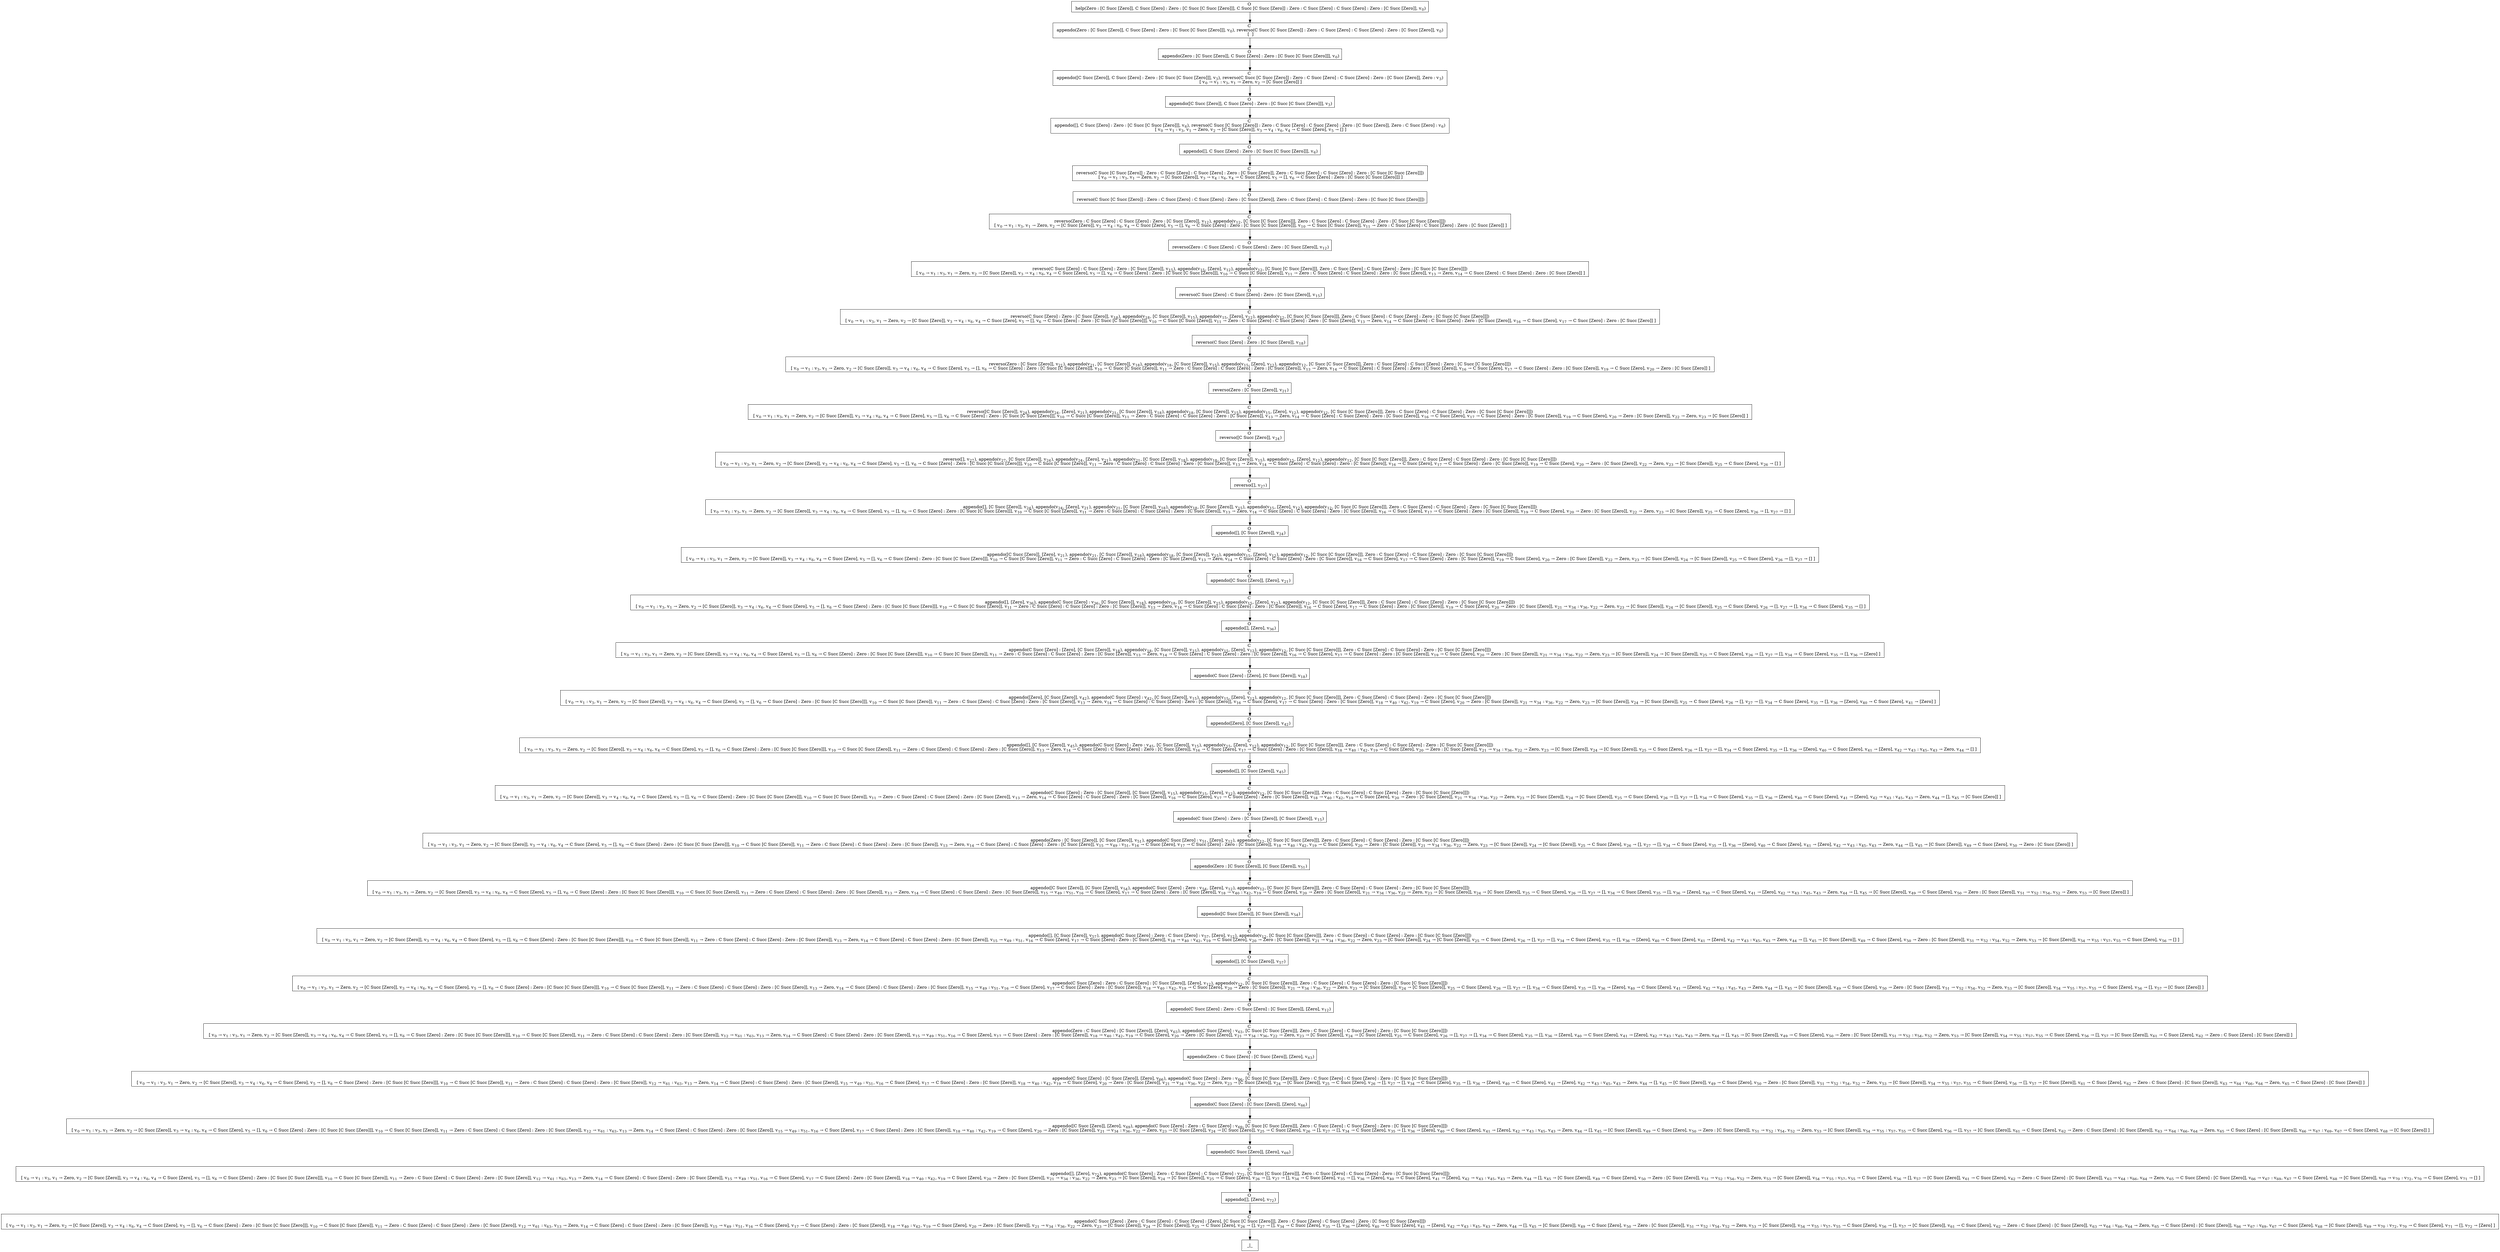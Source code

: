digraph {
    graph [rankdir=TB
          ,bgcolor=transparent];
    node [shape=box
         ,fillcolor=white
         ,style=filled];
    0 [label=<O <BR/> help(Zero : [C Succ [Zero]], C Succ [Zero] : Zero : [C Succ [C Succ [Zero]]], C Succ [C Succ [Zero]] : Zero : C Succ [Zero] : C Succ [Zero] : Zero : [C Succ [Zero]], v<SUB>0</SUB>)>];
    1 [label=<C <BR/> appendo(Zero : [C Succ [Zero]], C Succ [Zero] : Zero : [C Succ [C Succ [Zero]]], v<SUB>0</SUB>), reverso(C Succ [C Succ [Zero]] : Zero : C Succ [Zero] : C Succ [Zero] : Zero : [C Succ [Zero]], v<SUB>0</SUB>) <BR/>  [  ] >];
    2 [label=<O <BR/> appendo(Zero : [C Succ [Zero]], C Succ [Zero] : Zero : [C Succ [C Succ [Zero]]], v<SUB>0</SUB>)>];
    3 [label=<C <BR/> appendo([C Succ [Zero]], C Succ [Zero] : Zero : [C Succ [C Succ [Zero]]], v<SUB>3</SUB>), reverso(C Succ [C Succ [Zero]] : Zero : C Succ [Zero] : C Succ [Zero] : Zero : [C Succ [Zero]], Zero : v<SUB>3</SUB>) <BR/>  [ v<SUB>0</SUB> &rarr; v<SUB>1</SUB> : v<SUB>3</SUB>, v<SUB>1</SUB> &rarr; Zero, v<SUB>2</SUB> &rarr; [C Succ [Zero]] ] >];
    4 [label=<O <BR/> appendo([C Succ [Zero]], C Succ [Zero] : Zero : [C Succ [C Succ [Zero]]], v<SUB>3</SUB>)>];
    5 [label=<C <BR/> appendo([], C Succ [Zero] : Zero : [C Succ [C Succ [Zero]]], v<SUB>6</SUB>), reverso(C Succ [C Succ [Zero]] : Zero : C Succ [Zero] : C Succ [Zero] : Zero : [C Succ [Zero]], Zero : C Succ [Zero] : v<SUB>6</SUB>) <BR/>  [ v<SUB>0</SUB> &rarr; v<SUB>1</SUB> : v<SUB>3</SUB>, v<SUB>1</SUB> &rarr; Zero, v<SUB>2</SUB> &rarr; [C Succ [Zero]], v<SUB>3</SUB> &rarr; v<SUB>4</SUB> : v<SUB>6</SUB>, v<SUB>4</SUB> &rarr; C Succ [Zero], v<SUB>5</SUB> &rarr; [] ] >];
    6 [label=<O <BR/> appendo([], C Succ [Zero] : Zero : [C Succ [C Succ [Zero]]], v<SUB>6</SUB>)>];
    7 [label=<C <BR/> reverso(C Succ [C Succ [Zero]] : Zero : C Succ [Zero] : C Succ [Zero] : Zero : [C Succ [Zero]], Zero : C Succ [Zero] : C Succ [Zero] : Zero : [C Succ [C Succ [Zero]]]) <BR/>  [ v<SUB>0</SUB> &rarr; v<SUB>1</SUB> : v<SUB>3</SUB>, v<SUB>1</SUB> &rarr; Zero, v<SUB>2</SUB> &rarr; [C Succ [Zero]], v<SUB>3</SUB> &rarr; v<SUB>4</SUB> : v<SUB>6</SUB>, v<SUB>4</SUB> &rarr; C Succ [Zero], v<SUB>5</SUB> &rarr; [], v<SUB>6</SUB> &rarr; C Succ [Zero] : Zero : [C Succ [C Succ [Zero]]] ] >];
    8 [label=<O <BR/> reverso(C Succ [C Succ [Zero]] : Zero : C Succ [Zero] : C Succ [Zero] : Zero : [C Succ [Zero]], Zero : C Succ [Zero] : C Succ [Zero] : Zero : [C Succ [C Succ [Zero]]])>];
    9 [label=<C <BR/> reverso(Zero : C Succ [Zero] : C Succ [Zero] : Zero : [C Succ [Zero]], v<SUB>12</SUB>), appendo(v<SUB>12</SUB>, [C Succ [C Succ [Zero]]], Zero : C Succ [Zero] : C Succ [Zero] : Zero : [C Succ [C Succ [Zero]]]) <BR/>  [ v<SUB>0</SUB> &rarr; v<SUB>1</SUB> : v<SUB>3</SUB>, v<SUB>1</SUB> &rarr; Zero, v<SUB>2</SUB> &rarr; [C Succ [Zero]], v<SUB>3</SUB> &rarr; v<SUB>4</SUB> : v<SUB>6</SUB>, v<SUB>4</SUB> &rarr; C Succ [Zero], v<SUB>5</SUB> &rarr; [], v<SUB>6</SUB> &rarr; C Succ [Zero] : Zero : [C Succ [C Succ [Zero]]], v<SUB>10</SUB> &rarr; C Succ [C Succ [Zero]], v<SUB>11</SUB> &rarr; Zero : C Succ [Zero] : C Succ [Zero] : Zero : [C Succ [Zero]] ] >];
    10 [label=<O <BR/> reverso(Zero : C Succ [Zero] : C Succ [Zero] : Zero : [C Succ [Zero]], v<SUB>12</SUB>)>];
    11 [label=<C <BR/> reverso(C Succ [Zero] : C Succ [Zero] : Zero : [C Succ [Zero]], v<SUB>15</SUB>), appendo(v<SUB>15</SUB>, [Zero], v<SUB>12</SUB>), appendo(v<SUB>12</SUB>, [C Succ [C Succ [Zero]]], Zero : C Succ [Zero] : C Succ [Zero] : Zero : [C Succ [C Succ [Zero]]]) <BR/>  [ v<SUB>0</SUB> &rarr; v<SUB>1</SUB> : v<SUB>3</SUB>, v<SUB>1</SUB> &rarr; Zero, v<SUB>2</SUB> &rarr; [C Succ [Zero]], v<SUB>3</SUB> &rarr; v<SUB>4</SUB> : v<SUB>6</SUB>, v<SUB>4</SUB> &rarr; C Succ [Zero], v<SUB>5</SUB> &rarr; [], v<SUB>6</SUB> &rarr; C Succ [Zero] : Zero : [C Succ [C Succ [Zero]]], v<SUB>10</SUB> &rarr; C Succ [C Succ [Zero]], v<SUB>11</SUB> &rarr; Zero : C Succ [Zero] : C Succ [Zero] : Zero : [C Succ [Zero]], v<SUB>13</SUB> &rarr; Zero, v<SUB>14</SUB> &rarr; C Succ [Zero] : C Succ [Zero] : Zero : [C Succ [Zero]] ] >];
    12 [label=<O <BR/> reverso(C Succ [Zero] : C Succ [Zero] : Zero : [C Succ [Zero]], v<SUB>15</SUB>)>];
    13 [label=<C <BR/> reverso(C Succ [Zero] : Zero : [C Succ [Zero]], v<SUB>18</SUB>), appendo(v<SUB>18</SUB>, [C Succ [Zero]], v<SUB>15</SUB>), appendo(v<SUB>15</SUB>, [Zero], v<SUB>12</SUB>), appendo(v<SUB>12</SUB>, [C Succ [C Succ [Zero]]], Zero : C Succ [Zero] : C Succ [Zero] : Zero : [C Succ [C Succ [Zero]]]) <BR/>  [ v<SUB>0</SUB> &rarr; v<SUB>1</SUB> : v<SUB>3</SUB>, v<SUB>1</SUB> &rarr; Zero, v<SUB>2</SUB> &rarr; [C Succ [Zero]], v<SUB>3</SUB> &rarr; v<SUB>4</SUB> : v<SUB>6</SUB>, v<SUB>4</SUB> &rarr; C Succ [Zero], v<SUB>5</SUB> &rarr; [], v<SUB>6</SUB> &rarr; C Succ [Zero] : Zero : [C Succ [C Succ [Zero]]], v<SUB>10</SUB> &rarr; C Succ [C Succ [Zero]], v<SUB>11</SUB> &rarr; Zero : C Succ [Zero] : C Succ [Zero] : Zero : [C Succ [Zero]], v<SUB>13</SUB> &rarr; Zero, v<SUB>14</SUB> &rarr; C Succ [Zero] : C Succ [Zero] : Zero : [C Succ [Zero]], v<SUB>16</SUB> &rarr; C Succ [Zero], v<SUB>17</SUB> &rarr; C Succ [Zero] : Zero : [C Succ [Zero]] ] >];
    14 [label=<O <BR/> reverso(C Succ [Zero] : Zero : [C Succ [Zero]], v<SUB>18</SUB>)>];
    15 [label=<C <BR/> reverso(Zero : [C Succ [Zero]], v<SUB>21</SUB>), appendo(v<SUB>21</SUB>, [C Succ [Zero]], v<SUB>18</SUB>), appendo(v<SUB>18</SUB>, [C Succ [Zero]], v<SUB>15</SUB>), appendo(v<SUB>15</SUB>, [Zero], v<SUB>12</SUB>), appendo(v<SUB>12</SUB>, [C Succ [C Succ [Zero]]], Zero : C Succ [Zero] : C Succ [Zero] : Zero : [C Succ [C Succ [Zero]]]) <BR/>  [ v<SUB>0</SUB> &rarr; v<SUB>1</SUB> : v<SUB>3</SUB>, v<SUB>1</SUB> &rarr; Zero, v<SUB>2</SUB> &rarr; [C Succ [Zero]], v<SUB>3</SUB> &rarr; v<SUB>4</SUB> : v<SUB>6</SUB>, v<SUB>4</SUB> &rarr; C Succ [Zero], v<SUB>5</SUB> &rarr; [], v<SUB>6</SUB> &rarr; C Succ [Zero] : Zero : [C Succ [C Succ [Zero]]], v<SUB>10</SUB> &rarr; C Succ [C Succ [Zero]], v<SUB>11</SUB> &rarr; Zero : C Succ [Zero] : C Succ [Zero] : Zero : [C Succ [Zero]], v<SUB>13</SUB> &rarr; Zero, v<SUB>14</SUB> &rarr; C Succ [Zero] : C Succ [Zero] : Zero : [C Succ [Zero]], v<SUB>16</SUB> &rarr; C Succ [Zero], v<SUB>17</SUB> &rarr; C Succ [Zero] : Zero : [C Succ [Zero]], v<SUB>19</SUB> &rarr; C Succ [Zero], v<SUB>20</SUB> &rarr; Zero : [C Succ [Zero]] ] >];
    16 [label=<O <BR/> reverso(Zero : [C Succ [Zero]], v<SUB>21</SUB>)>];
    17 [label=<C <BR/> reverso([C Succ [Zero]], v<SUB>24</SUB>), appendo(v<SUB>24</SUB>, [Zero], v<SUB>21</SUB>), appendo(v<SUB>21</SUB>, [C Succ [Zero]], v<SUB>18</SUB>), appendo(v<SUB>18</SUB>, [C Succ [Zero]], v<SUB>15</SUB>), appendo(v<SUB>15</SUB>, [Zero], v<SUB>12</SUB>), appendo(v<SUB>12</SUB>, [C Succ [C Succ [Zero]]], Zero : C Succ [Zero] : C Succ [Zero] : Zero : [C Succ [C Succ [Zero]]]) <BR/>  [ v<SUB>0</SUB> &rarr; v<SUB>1</SUB> : v<SUB>3</SUB>, v<SUB>1</SUB> &rarr; Zero, v<SUB>2</SUB> &rarr; [C Succ [Zero]], v<SUB>3</SUB> &rarr; v<SUB>4</SUB> : v<SUB>6</SUB>, v<SUB>4</SUB> &rarr; C Succ [Zero], v<SUB>5</SUB> &rarr; [], v<SUB>6</SUB> &rarr; C Succ [Zero] : Zero : [C Succ [C Succ [Zero]]], v<SUB>10</SUB> &rarr; C Succ [C Succ [Zero]], v<SUB>11</SUB> &rarr; Zero : C Succ [Zero] : C Succ [Zero] : Zero : [C Succ [Zero]], v<SUB>13</SUB> &rarr; Zero, v<SUB>14</SUB> &rarr; C Succ [Zero] : C Succ [Zero] : Zero : [C Succ [Zero]], v<SUB>16</SUB> &rarr; C Succ [Zero], v<SUB>17</SUB> &rarr; C Succ [Zero] : Zero : [C Succ [Zero]], v<SUB>19</SUB> &rarr; C Succ [Zero], v<SUB>20</SUB> &rarr; Zero : [C Succ [Zero]], v<SUB>22</SUB> &rarr; Zero, v<SUB>23</SUB> &rarr; [C Succ [Zero]] ] >];
    18 [label=<O <BR/> reverso([C Succ [Zero]], v<SUB>24</SUB>)>];
    19 [label=<C <BR/> reverso([], v<SUB>27</SUB>), appendo(v<SUB>27</SUB>, [C Succ [Zero]], v<SUB>24</SUB>), appendo(v<SUB>24</SUB>, [Zero], v<SUB>21</SUB>), appendo(v<SUB>21</SUB>, [C Succ [Zero]], v<SUB>18</SUB>), appendo(v<SUB>18</SUB>, [C Succ [Zero]], v<SUB>15</SUB>), appendo(v<SUB>15</SUB>, [Zero], v<SUB>12</SUB>), appendo(v<SUB>12</SUB>, [C Succ [C Succ [Zero]]], Zero : C Succ [Zero] : C Succ [Zero] : Zero : [C Succ [C Succ [Zero]]]) <BR/>  [ v<SUB>0</SUB> &rarr; v<SUB>1</SUB> : v<SUB>3</SUB>, v<SUB>1</SUB> &rarr; Zero, v<SUB>2</SUB> &rarr; [C Succ [Zero]], v<SUB>3</SUB> &rarr; v<SUB>4</SUB> : v<SUB>6</SUB>, v<SUB>4</SUB> &rarr; C Succ [Zero], v<SUB>5</SUB> &rarr; [], v<SUB>6</SUB> &rarr; C Succ [Zero] : Zero : [C Succ [C Succ [Zero]]], v<SUB>10</SUB> &rarr; C Succ [C Succ [Zero]], v<SUB>11</SUB> &rarr; Zero : C Succ [Zero] : C Succ [Zero] : Zero : [C Succ [Zero]], v<SUB>13</SUB> &rarr; Zero, v<SUB>14</SUB> &rarr; C Succ [Zero] : C Succ [Zero] : Zero : [C Succ [Zero]], v<SUB>16</SUB> &rarr; C Succ [Zero], v<SUB>17</SUB> &rarr; C Succ [Zero] : Zero : [C Succ [Zero]], v<SUB>19</SUB> &rarr; C Succ [Zero], v<SUB>20</SUB> &rarr; Zero : [C Succ [Zero]], v<SUB>22</SUB> &rarr; Zero, v<SUB>23</SUB> &rarr; [C Succ [Zero]], v<SUB>25</SUB> &rarr; C Succ [Zero], v<SUB>26</SUB> &rarr; [] ] >];
    20 [label=<O <BR/> reverso([], v<SUB>27</SUB>)>];
    21 [label=<C <BR/> appendo([], [C Succ [Zero]], v<SUB>24</SUB>), appendo(v<SUB>24</SUB>, [Zero], v<SUB>21</SUB>), appendo(v<SUB>21</SUB>, [C Succ [Zero]], v<SUB>18</SUB>), appendo(v<SUB>18</SUB>, [C Succ [Zero]], v<SUB>15</SUB>), appendo(v<SUB>15</SUB>, [Zero], v<SUB>12</SUB>), appendo(v<SUB>12</SUB>, [C Succ [C Succ [Zero]]], Zero : C Succ [Zero] : C Succ [Zero] : Zero : [C Succ [C Succ [Zero]]]) <BR/>  [ v<SUB>0</SUB> &rarr; v<SUB>1</SUB> : v<SUB>3</SUB>, v<SUB>1</SUB> &rarr; Zero, v<SUB>2</SUB> &rarr; [C Succ [Zero]], v<SUB>3</SUB> &rarr; v<SUB>4</SUB> : v<SUB>6</SUB>, v<SUB>4</SUB> &rarr; C Succ [Zero], v<SUB>5</SUB> &rarr; [], v<SUB>6</SUB> &rarr; C Succ [Zero] : Zero : [C Succ [C Succ [Zero]]], v<SUB>10</SUB> &rarr; C Succ [C Succ [Zero]], v<SUB>11</SUB> &rarr; Zero : C Succ [Zero] : C Succ [Zero] : Zero : [C Succ [Zero]], v<SUB>13</SUB> &rarr; Zero, v<SUB>14</SUB> &rarr; C Succ [Zero] : C Succ [Zero] : Zero : [C Succ [Zero]], v<SUB>16</SUB> &rarr; C Succ [Zero], v<SUB>17</SUB> &rarr; C Succ [Zero] : Zero : [C Succ [Zero]], v<SUB>19</SUB> &rarr; C Succ [Zero], v<SUB>20</SUB> &rarr; Zero : [C Succ [Zero]], v<SUB>22</SUB> &rarr; Zero, v<SUB>23</SUB> &rarr; [C Succ [Zero]], v<SUB>25</SUB> &rarr; C Succ [Zero], v<SUB>26</SUB> &rarr; [], v<SUB>27</SUB> &rarr; [] ] >];
    22 [label=<O <BR/> appendo([], [C Succ [Zero]], v<SUB>24</SUB>)>];
    23 [label=<C <BR/> appendo([C Succ [Zero]], [Zero], v<SUB>21</SUB>), appendo(v<SUB>21</SUB>, [C Succ [Zero]], v<SUB>18</SUB>), appendo(v<SUB>18</SUB>, [C Succ [Zero]], v<SUB>15</SUB>), appendo(v<SUB>15</SUB>, [Zero], v<SUB>12</SUB>), appendo(v<SUB>12</SUB>, [C Succ [C Succ [Zero]]], Zero : C Succ [Zero] : C Succ [Zero] : Zero : [C Succ [C Succ [Zero]]]) <BR/>  [ v<SUB>0</SUB> &rarr; v<SUB>1</SUB> : v<SUB>3</SUB>, v<SUB>1</SUB> &rarr; Zero, v<SUB>2</SUB> &rarr; [C Succ [Zero]], v<SUB>3</SUB> &rarr; v<SUB>4</SUB> : v<SUB>6</SUB>, v<SUB>4</SUB> &rarr; C Succ [Zero], v<SUB>5</SUB> &rarr; [], v<SUB>6</SUB> &rarr; C Succ [Zero] : Zero : [C Succ [C Succ [Zero]]], v<SUB>10</SUB> &rarr; C Succ [C Succ [Zero]], v<SUB>11</SUB> &rarr; Zero : C Succ [Zero] : C Succ [Zero] : Zero : [C Succ [Zero]], v<SUB>13</SUB> &rarr; Zero, v<SUB>14</SUB> &rarr; C Succ [Zero] : C Succ [Zero] : Zero : [C Succ [Zero]], v<SUB>16</SUB> &rarr; C Succ [Zero], v<SUB>17</SUB> &rarr; C Succ [Zero] : Zero : [C Succ [Zero]], v<SUB>19</SUB> &rarr; C Succ [Zero], v<SUB>20</SUB> &rarr; Zero : [C Succ [Zero]], v<SUB>22</SUB> &rarr; Zero, v<SUB>23</SUB> &rarr; [C Succ [Zero]], v<SUB>24</SUB> &rarr; [C Succ [Zero]], v<SUB>25</SUB> &rarr; C Succ [Zero], v<SUB>26</SUB> &rarr; [], v<SUB>27</SUB> &rarr; [] ] >];
    24 [label=<O <BR/> appendo([C Succ [Zero]], [Zero], v<SUB>21</SUB>)>];
    25 [label=<C <BR/> appendo([], [Zero], v<SUB>36</SUB>), appendo(C Succ [Zero] : v<SUB>36</SUB>, [C Succ [Zero]], v<SUB>18</SUB>), appendo(v<SUB>18</SUB>, [C Succ [Zero]], v<SUB>15</SUB>), appendo(v<SUB>15</SUB>, [Zero], v<SUB>12</SUB>), appendo(v<SUB>12</SUB>, [C Succ [C Succ [Zero]]], Zero : C Succ [Zero] : C Succ [Zero] : Zero : [C Succ [C Succ [Zero]]]) <BR/>  [ v<SUB>0</SUB> &rarr; v<SUB>1</SUB> : v<SUB>3</SUB>, v<SUB>1</SUB> &rarr; Zero, v<SUB>2</SUB> &rarr; [C Succ [Zero]], v<SUB>3</SUB> &rarr; v<SUB>4</SUB> : v<SUB>6</SUB>, v<SUB>4</SUB> &rarr; C Succ [Zero], v<SUB>5</SUB> &rarr; [], v<SUB>6</SUB> &rarr; C Succ [Zero] : Zero : [C Succ [C Succ [Zero]]], v<SUB>10</SUB> &rarr; C Succ [C Succ [Zero]], v<SUB>11</SUB> &rarr; Zero : C Succ [Zero] : C Succ [Zero] : Zero : [C Succ [Zero]], v<SUB>13</SUB> &rarr; Zero, v<SUB>14</SUB> &rarr; C Succ [Zero] : C Succ [Zero] : Zero : [C Succ [Zero]], v<SUB>16</SUB> &rarr; C Succ [Zero], v<SUB>17</SUB> &rarr; C Succ [Zero] : Zero : [C Succ [Zero]], v<SUB>19</SUB> &rarr; C Succ [Zero], v<SUB>20</SUB> &rarr; Zero : [C Succ [Zero]], v<SUB>21</SUB> &rarr; v<SUB>34</SUB> : v<SUB>36</SUB>, v<SUB>22</SUB> &rarr; Zero, v<SUB>23</SUB> &rarr; [C Succ [Zero]], v<SUB>24</SUB> &rarr; [C Succ [Zero]], v<SUB>25</SUB> &rarr; C Succ [Zero], v<SUB>26</SUB> &rarr; [], v<SUB>27</SUB> &rarr; [], v<SUB>34</SUB> &rarr; C Succ [Zero], v<SUB>35</SUB> &rarr; [] ] >];
    26 [label=<O <BR/> appendo([], [Zero], v<SUB>36</SUB>)>];
    27 [label=<C <BR/> appendo(C Succ [Zero] : [Zero], [C Succ [Zero]], v<SUB>18</SUB>), appendo(v<SUB>18</SUB>, [C Succ [Zero]], v<SUB>15</SUB>), appendo(v<SUB>15</SUB>, [Zero], v<SUB>12</SUB>), appendo(v<SUB>12</SUB>, [C Succ [C Succ [Zero]]], Zero : C Succ [Zero] : C Succ [Zero] : Zero : [C Succ [C Succ [Zero]]]) <BR/>  [ v<SUB>0</SUB> &rarr; v<SUB>1</SUB> : v<SUB>3</SUB>, v<SUB>1</SUB> &rarr; Zero, v<SUB>2</SUB> &rarr; [C Succ [Zero]], v<SUB>3</SUB> &rarr; v<SUB>4</SUB> : v<SUB>6</SUB>, v<SUB>4</SUB> &rarr; C Succ [Zero], v<SUB>5</SUB> &rarr; [], v<SUB>6</SUB> &rarr; C Succ [Zero] : Zero : [C Succ [C Succ [Zero]]], v<SUB>10</SUB> &rarr; C Succ [C Succ [Zero]], v<SUB>11</SUB> &rarr; Zero : C Succ [Zero] : C Succ [Zero] : Zero : [C Succ [Zero]], v<SUB>13</SUB> &rarr; Zero, v<SUB>14</SUB> &rarr; C Succ [Zero] : C Succ [Zero] : Zero : [C Succ [Zero]], v<SUB>16</SUB> &rarr; C Succ [Zero], v<SUB>17</SUB> &rarr; C Succ [Zero] : Zero : [C Succ [Zero]], v<SUB>19</SUB> &rarr; C Succ [Zero], v<SUB>20</SUB> &rarr; Zero : [C Succ [Zero]], v<SUB>21</SUB> &rarr; v<SUB>34</SUB> : v<SUB>36</SUB>, v<SUB>22</SUB> &rarr; Zero, v<SUB>23</SUB> &rarr; [C Succ [Zero]], v<SUB>24</SUB> &rarr; [C Succ [Zero]], v<SUB>25</SUB> &rarr; C Succ [Zero], v<SUB>26</SUB> &rarr; [], v<SUB>27</SUB> &rarr; [], v<SUB>34</SUB> &rarr; C Succ [Zero], v<SUB>35</SUB> &rarr; [], v<SUB>36</SUB> &rarr; [Zero] ] >];
    28 [label=<O <BR/> appendo(C Succ [Zero] : [Zero], [C Succ [Zero]], v<SUB>18</SUB>)>];
    29 [label=<C <BR/> appendo([Zero], [C Succ [Zero]], v<SUB>42</SUB>), appendo(C Succ [Zero] : v<SUB>42</SUB>, [C Succ [Zero]], v<SUB>15</SUB>), appendo(v<SUB>15</SUB>, [Zero], v<SUB>12</SUB>), appendo(v<SUB>12</SUB>, [C Succ [C Succ [Zero]]], Zero : C Succ [Zero] : C Succ [Zero] : Zero : [C Succ [C Succ [Zero]]]) <BR/>  [ v<SUB>0</SUB> &rarr; v<SUB>1</SUB> : v<SUB>3</SUB>, v<SUB>1</SUB> &rarr; Zero, v<SUB>2</SUB> &rarr; [C Succ [Zero]], v<SUB>3</SUB> &rarr; v<SUB>4</SUB> : v<SUB>6</SUB>, v<SUB>4</SUB> &rarr; C Succ [Zero], v<SUB>5</SUB> &rarr; [], v<SUB>6</SUB> &rarr; C Succ [Zero] : Zero : [C Succ [C Succ [Zero]]], v<SUB>10</SUB> &rarr; C Succ [C Succ [Zero]], v<SUB>11</SUB> &rarr; Zero : C Succ [Zero] : C Succ [Zero] : Zero : [C Succ [Zero]], v<SUB>13</SUB> &rarr; Zero, v<SUB>14</SUB> &rarr; C Succ [Zero] : C Succ [Zero] : Zero : [C Succ [Zero]], v<SUB>16</SUB> &rarr; C Succ [Zero], v<SUB>17</SUB> &rarr; C Succ [Zero] : Zero : [C Succ [Zero]], v<SUB>18</SUB> &rarr; v<SUB>40</SUB> : v<SUB>42</SUB>, v<SUB>19</SUB> &rarr; C Succ [Zero], v<SUB>20</SUB> &rarr; Zero : [C Succ [Zero]], v<SUB>21</SUB> &rarr; v<SUB>34</SUB> : v<SUB>36</SUB>, v<SUB>22</SUB> &rarr; Zero, v<SUB>23</SUB> &rarr; [C Succ [Zero]], v<SUB>24</SUB> &rarr; [C Succ [Zero]], v<SUB>25</SUB> &rarr; C Succ [Zero], v<SUB>26</SUB> &rarr; [], v<SUB>27</SUB> &rarr; [], v<SUB>34</SUB> &rarr; C Succ [Zero], v<SUB>35</SUB> &rarr; [], v<SUB>36</SUB> &rarr; [Zero], v<SUB>40</SUB> &rarr; C Succ [Zero], v<SUB>41</SUB> &rarr; [Zero] ] >];
    30 [label=<O <BR/> appendo([Zero], [C Succ [Zero]], v<SUB>42</SUB>)>];
    31 [label=<C <BR/> appendo([], [C Succ [Zero]], v<SUB>45</SUB>), appendo(C Succ [Zero] : Zero : v<SUB>45</SUB>, [C Succ [Zero]], v<SUB>15</SUB>), appendo(v<SUB>15</SUB>, [Zero], v<SUB>12</SUB>), appendo(v<SUB>12</SUB>, [C Succ [C Succ [Zero]]], Zero : C Succ [Zero] : C Succ [Zero] : Zero : [C Succ [C Succ [Zero]]]) <BR/>  [ v<SUB>0</SUB> &rarr; v<SUB>1</SUB> : v<SUB>3</SUB>, v<SUB>1</SUB> &rarr; Zero, v<SUB>2</SUB> &rarr; [C Succ [Zero]], v<SUB>3</SUB> &rarr; v<SUB>4</SUB> : v<SUB>6</SUB>, v<SUB>4</SUB> &rarr; C Succ [Zero], v<SUB>5</SUB> &rarr; [], v<SUB>6</SUB> &rarr; C Succ [Zero] : Zero : [C Succ [C Succ [Zero]]], v<SUB>10</SUB> &rarr; C Succ [C Succ [Zero]], v<SUB>11</SUB> &rarr; Zero : C Succ [Zero] : C Succ [Zero] : Zero : [C Succ [Zero]], v<SUB>13</SUB> &rarr; Zero, v<SUB>14</SUB> &rarr; C Succ [Zero] : C Succ [Zero] : Zero : [C Succ [Zero]], v<SUB>16</SUB> &rarr; C Succ [Zero], v<SUB>17</SUB> &rarr; C Succ [Zero] : Zero : [C Succ [Zero]], v<SUB>18</SUB> &rarr; v<SUB>40</SUB> : v<SUB>42</SUB>, v<SUB>19</SUB> &rarr; C Succ [Zero], v<SUB>20</SUB> &rarr; Zero : [C Succ [Zero]], v<SUB>21</SUB> &rarr; v<SUB>34</SUB> : v<SUB>36</SUB>, v<SUB>22</SUB> &rarr; Zero, v<SUB>23</SUB> &rarr; [C Succ [Zero]], v<SUB>24</SUB> &rarr; [C Succ [Zero]], v<SUB>25</SUB> &rarr; C Succ [Zero], v<SUB>26</SUB> &rarr; [], v<SUB>27</SUB> &rarr; [], v<SUB>34</SUB> &rarr; C Succ [Zero], v<SUB>35</SUB> &rarr; [], v<SUB>36</SUB> &rarr; [Zero], v<SUB>40</SUB> &rarr; C Succ [Zero], v<SUB>41</SUB> &rarr; [Zero], v<SUB>42</SUB> &rarr; v<SUB>43</SUB> : v<SUB>45</SUB>, v<SUB>43</SUB> &rarr; Zero, v<SUB>44</SUB> &rarr; [] ] >];
    32 [label=<O <BR/> appendo([], [C Succ [Zero]], v<SUB>45</SUB>)>];
    33 [label=<C <BR/> appendo(C Succ [Zero] : Zero : [C Succ [Zero]], [C Succ [Zero]], v<SUB>15</SUB>), appendo(v<SUB>15</SUB>, [Zero], v<SUB>12</SUB>), appendo(v<SUB>12</SUB>, [C Succ [C Succ [Zero]]], Zero : C Succ [Zero] : C Succ [Zero] : Zero : [C Succ [C Succ [Zero]]]) <BR/>  [ v<SUB>0</SUB> &rarr; v<SUB>1</SUB> : v<SUB>3</SUB>, v<SUB>1</SUB> &rarr; Zero, v<SUB>2</SUB> &rarr; [C Succ [Zero]], v<SUB>3</SUB> &rarr; v<SUB>4</SUB> : v<SUB>6</SUB>, v<SUB>4</SUB> &rarr; C Succ [Zero], v<SUB>5</SUB> &rarr; [], v<SUB>6</SUB> &rarr; C Succ [Zero] : Zero : [C Succ [C Succ [Zero]]], v<SUB>10</SUB> &rarr; C Succ [C Succ [Zero]], v<SUB>11</SUB> &rarr; Zero : C Succ [Zero] : C Succ [Zero] : Zero : [C Succ [Zero]], v<SUB>13</SUB> &rarr; Zero, v<SUB>14</SUB> &rarr; C Succ [Zero] : C Succ [Zero] : Zero : [C Succ [Zero]], v<SUB>16</SUB> &rarr; C Succ [Zero], v<SUB>17</SUB> &rarr; C Succ [Zero] : Zero : [C Succ [Zero]], v<SUB>18</SUB> &rarr; v<SUB>40</SUB> : v<SUB>42</SUB>, v<SUB>19</SUB> &rarr; C Succ [Zero], v<SUB>20</SUB> &rarr; Zero : [C Succ [Zero]], v<SUB>21</SUB> &rarr; v<SUB>34</SUB> : v<SUB>36</SUB>, v<SUB>22</SUB> &rarr; Zero, v<SUB>23</SUB> &rarr; [C Succ [Zero]], v<SUB>24</SUB> &rarr; [C Succ [Zero]], v<SUB>25</SUB> &rarr; C Succ [Zero], v<SUB>26</SUB> &rarr; [], v<SUB>27</SUB> &rarr; [], v<SUB>34</SUB> &rarr; C Succ [Zero], v<SUB>35</SUB> &rarr; [], v<SUB>36</SUB> &rarr; [Zero], v<SUB>40</SUB> &rarr; C Succ [Zero], v<SUB>41</SUB> &rarr; [Zero], v<SUB>42</SUB> &rarr; v<SUB>43</SUB> : v<SUB>45</SUB>, v<SUB>43</SUB> &rarr; Zero, v<SUB>44</SUB> &rarr; [], v<SUB>45</SUB> &rarr; [C Succ [Zero]] ] >];
    34 [label=<O <BR/> appendo(C Succ [Zero] : Zero : [C Succ [Zero]], [C Succ [Zero]], v<SUB>15</SUB>)>];
    35 [label=<C <BR/> appendo(Zero : [C Succ [Zero]], [C Succ [Zero]], v<SUB>51</SUB>), appendo(C Succ [Zero] : v<SUB>51</SUB>, [Zero], v<SUB>12</SUB>), appendo(v<SUB>12</SUB>, [C Succ [C Succ [Zero]]], Zero : C Succ [Zero] : C Succ [Zero] : Zero : [C Succ [C Succ [Zero]]]) <BR/>  [ v<SUB>0</SUB> &rarr; v<SUB>1</SUB> : v<SUB>3</SUB>, v<SUB>1</SUB> &rarr; Zero, v<SUB>2</SUB> &rarr; [C Succ [Zero]], v<SUB>3</SUB> &rarr; v<SUB>4</SUB> : v<SUB>6</SUB>, v<SUB>4</SUB> &rarr; C Succ [Zero], v<SUB>5</SUB> &rarr; [], v<SUB>6</SUB> &rarr; C Succ [Zero] : Zero : [C Succ [C Succ [Zero]]], v<SUB>10</SUB> &rarr; C Succ [C Succ [Zero]], v<SUB>11</SUB> &rarr; Zero : C Succ [Zero] : C Succ [Zero] : Zero : [C Succ [Zero]], v<SUB>13</SUB> &rarr; Zero, v<SUB>14</SUB> &rarr; C Succ [Zero] : C Succ [Zero] : Zero : [C Succ [Zero]], v<SUB>15</SUB> &rarr; v<SUB>49</SUB> : v<SUB>51</SUB>, v<SUB>16</SUB> &rarr; C Succ [Zero], v<SUB>17</SUB> &rarr; C Succ [Zero] : Zero : [C Succ [Zero]], v<SUB>18</SUB> &rarr; v<SUB>40</SUB> : v<SUB>42</SUB>, v<SUB>19</SUB> &rarr; C Succ [Zero], v<SUB>20</SUB> &rarr; Zero : [C Succ [Zero]], v<SUB>21</SUB> &rarr; v<SUB>34</SUB> : v<SUB>36</SUB>, v<SUB>22</SUB> &rarr; Zero, v<SUB>23</SUB> &rarr; [C Succ [Zero]], v<SUB>24</SUB> &rarr; [C Succ [Zero]], v<SUB>25</SUB> &rarr; C Succ [Zero], v<SUB>26</SUB> &rarr; [], v<SUB>27</SUB> &rarr; [], v<SUB>34</SUB> &rarr; C Succ [Zero], v<SUB>35</SUB> &rarr; [], v<SUB>36</SUB> &rarr; [Zero], v<SUB>40</SUB> &rarr; C Succ [Zero], v<SUB>41</SUB> &rarr; [Zero], v<SUB>42</SUB> &rarr; v<SUB>43</SUB> : v<SUB>45</SUB>, v<SUB>43</SUB> &rarr; Zero, v<SUB>44</SUB> &rarr; [], v<SUB>45</SUB> &rarr; [C Succ [Zero]], v<SUB>49</SUB> &rarr; C Succ [Zero], v<SUB>50</SUB> &rarr; Zero : [C Succ [Zero]] ] >];
    36 [label=<O <BR/> appendo(Zero : [C Succ [Zero]], [C Succ [Zero]], v<SUB>51</SUB>)>];
    37 [label=<C <BR/> appendo([C Succ [Zero]], [C Succ [Zero]], v<SUB>54</SUB>), appendo(C Succ [Zero] : Zero : v<SUB>54</SUB>, [Zero], v<SUB>12</SUB>), appendo(v<SUB>12</SUB>, [C Succ [C Succ [Zero]]], Zero : C Succ [Zero] : C Succ [Zero] : Zero : [C Succ [C Succ [Zero]]]) <BR/>  [ v<SUB>0</SUB> &rarr; v<SUB>1</SUB> : v<SUB>3</SUB>, v<SUB>1</SUB> &rarr; Zero, v<SUB>2</SUB> &rarr; [C Succ [Zero]], v<SUB>3</SUB> &rarr; v<SUB>4</SUB> : v<SUB>6</SUB>, v<SUB>4</SUB> &rarr; C Succ [Zero], v<SUB>5</SUB> &rarr; [], v<SUB>6</SUB> &rarr; C Succ [Zero] : Zero : [C Succ [C Succ [Zero]]], v<SUB>10</SUB> &rarr; C Succ [C Succ [Zero]], v<SUB>11</SUB> &rarr; Zero : C Succ [Zero] : C Succ [Zero] : Zero : [C Succ [Zero]], v<SUB>13</SUB> &rarr; Zero, v<SUB>14</SUB> &rarr; C Succ [Zero] : C Succ [Zero] : Zero : [C Succ [Zero]], v<SUB>15</SUB> &rarr; v<SUB>49</SUB> : v<SUB>51</SUB>, v<SUB>16</SUB> &rarr; C Succ [Zero], v<SUB>17</SUB> &rarr; C Succ [Zero] : Zero : [C Succ [Zero]], v<SUB>18</SUB> &rarr; v<SUB>40</SUB> : v<SUB>42</SUB>, v<SUB>19</SUB> &rarr; C Succ [Zero], v<SUB>20</SUB> &rarr; Zero : [C Succ [Zero]], v<SUB>21</SUB> &rarr; v<SUB>34</SUB> : v<SUB>36</SUB>, v<SUB>22</SUB> &rarr; Zero, v<SUB>23</SUB> &rarr; [C Succ [Zero]], v<SUB>24</SUB> &rarr; [C Succ [Zero]], v<SUB>25</SUB> &rarr; C Succ [Zero], v<SUB>26</SUB> &rarr; [], v<SUB>27</SUB> &rarr; [], v<SUB>34</SUB> &rarr; C Succ [Zero], v<SUB>35</SUB> &rarr; [], v<SUB>36</SUB> &rarr; [Zero], v<SUB>40</SUB> &rarr; C Succ [Zero], v<SUB>41</SUB> &rarr; [Zero], v<SUB>42</SUB> &rarr; v<SUB>43</SUB> : v<SUB>45</SUB>, v<SUB>43</SUB> &rarr; Zero, v<SUB>44</SUB> &rarr; [], v<SUB>45</SUB> &rarr; [C Succ [Zero]], v<SUB>49</SUB> &rarr; C Succ [Zero], v<SUB>50</SUB> &rarr; Zero : [C Succ [Zero]], v<SUB>51</SUB> &rarr; v<SUB>52</SUB> : v<SUB>54</SUB>, v<SUB>52</SUB> &rarr; Zero, v<SUB>53</SUB> &rarr; [C Succ [Zero]] ] >];
    38 [label=<O <BR/> appendo([C Succ [Zero]], [C Succ [Zero]], v<SUB>54</SUB>)>];
    39 [label=<C <BR/> appendo([], [C Succ [Zero]], v<SUB>57</SUB>), appendo(C Succ [Zero] : Zero : C Succ [Zero] : v<SUB>57</SUB>, [Zero], v<SUB>12</SUB>), appendo(v<SUB>12</SUB>, [C Succ [C Succ [Zero]]], Zero : C Succ [Zero] : C Succ [Zero] : Zero : [C Succ [C Succ [Zero]]]) <BR/>  [ v<SUB>0</SUB> &rarr; v<SUB>1</SUB> : v<SUB>3</SUB>, v<SUB>1</SUB> &rarr; Zero, v<SUB>2</SUB> &rarr; [C Succ [Zero]], v<SUB>3</SUB> &rarr; v<SUB>4</SUB> : v<SUB>6</SUB>, v<SUB>4</SUB> &rarr; C Succ [Zero], v<SUB>5</SUB> &rarr; [], v<SUB>6</SUB> &rarr; C Succ [Zero] : Zero : [C Succ [C Succ [Zero]]], v<SUB>10</SUB> &rarr; C Succ [C Succ [Zero]], v<SUB>11</SUB> &rarr; Zero : C Succ [Zero] : C Succ [Zero] : Zero : [C Succ [Zero]], v<SUB>13</SUB> &rarr; Zero, v<SUB>14</SUB> &rarr; C Succ [Zero] : C Succ [Zero] : Zero : [C Succ [Zero]], v<SUB>15</SUB> &rarr; v<SUB>49</SUB> : v<SUB>51</SUB>, v<SUB>16</SUB> &rarr; C Succ [Zero], v<SUB>17</SUB> &rarr; C Succ [Zero] : Zero : [C Succ [Zero]], v<SUB>18</SUB> &rarr; v<SUB>40</SUB> : v<SUB>42</SUB>, v<SUB>19</SUB> &rarr; C Succ [Zero], v<SUB>20</SUB> &rarr; Zero : [C Succ [Zero]], v<SUB>21</SUB> &rarr; v<SUB>34</SUB> : v<SUB>36</SUB>, v<SUB>22</SUB> &rarr; Zero, v<SUB>23</SUB> &rarr; [C Succ [Zero]], v<SUB>24</SUB> &rarr; [C Succ [Zero]], v<SUB>25</SUB> &rarr; C Succ [Zero], v<SUB>26</SUB> &rarr; [], v<SUB>27</SUB> &rarr; [], v<SUB>34</SUB> &rarr; C Succ [Zero], v<SUB>35</SUB> &rarr; [], v<SUB>36</SUB> &rarr; [Zero], v<SUB>40</SUB> &rarr; C Succ [Zero], v<SUB>41</SUB> &rarr; [Zero], v<SUB>42</SUB> &rarr; v<SUB>43</SUB> : v<SUB>45</SUB>, v<SUB>43</SUB> &rarr; Zero, v<SUB>44</SUB> &rarr; [], v<SUB>45</SUB> &rarr; [C Succ [Zero]], v<SUB>49</SUB> &rarr; C Succ [Zero], v<SUB>50</SUB> &rarr; Zero : [C Succ [Zero]], v<SUB>51</SUB> &rarr; v<SUB>52</SUB> : v<SUB>54</SUB>, v<SUB>52</SUB> &rarr; Zero, v<SUB>53</SUB> &rarr; [C Succ [Zero]], v<SUB>54</SUB> &rarr; v<SUB>55</SUB> : v<SUB>57</SUB>, v<SUB>55</SUB> &rarr; C Succ [Zero], v<SUB>56</SUB> &rarr; [] ] >];
    40 [label=<O <BR/> appendo([], [C Succ [Zero]], v<SUB>57</SUB>)>];
    41 [label=<C <BR/> appendo(C Succ [Zero] : Zero : C Succ [Zero] : [C Succ [Zero]], [Zero], v<SUB>12</SUB>), appendo(v<SUB>12</SUB>, [C Succ [C Succ [Zero]]], Zero : C Succ [Zero] : C Succ [Zero] : Zero : [C Succ [C Succ [Zero]]]) <BR/>  [ v<SUB>0</SUB> &rarr; v<SUB>1</SUB> : v<SUB>3</SUB>, v<SUB>1</SUB> &rarr; Zero, v<SUB>2</SUB> &rarr; [C Succ [Zero]], v<SUB>3</SUB> &rarr; v<SUB>4</SUB> : v<SUB>6</SUB>, v<SUB>4</SUB> &rarr; C Succ [Zero], v<SUB>5</SUB> &rarr; [], v<SUB>6</SUB> &rarr; C Succ [Zero] : Zero : [C Succ [C Succ [Zero]]], v<SUB>10</SUB> &rarr; C Succ [C Succ [Zero]], v<SUB>11</SUB> &rarr; Zero : C Succ [Zero] : C Succ [Zero] : Zero : [C Succ [Zero]], v<SUB>13</SUB> &rarr; Zero, v<SUB>14</SUB> &rarr; C Succ [Zero] : C Succ [Zero] : Zero : [C Succ [Zero]], v<SUB>15</SUB> &rarr; v<SUB>49</SUB> : v<SUB>51</SUB>, v<SUB>16</SUB> &rarr; C Succ [Zero], v<SUB>17</SUB> &rarr; C Succ [Zero] : Zero : [C Succ [Zero]], v<SUB>18</SUB> &rarr; v<SUB>40</SUB> : v<SUB>42</SUB>, v<SUB>19</SUB> &rarr; C Succ [Zero], v<SUB>20</SUB> &rarr; Zero : [C Succ [Zero]], v<SUB>21</SUB> &rarr; v<SUB>34</SUB> : v<SUB>36</SUB>, v<SUB>22</SUB> &rarr; Zero, v<SUB>23</SUB> &rarr; [C Succ [Zero]], v<SUB>24</SUB> &rarr; [C Succ [Zero]], v<SUB>25</SUB> &rarr; C Succ [Zero], v<SUB>26</SUB> &rarr; [], v<SUB>27</SUB> &rarr; [], v<SUB>34</SUB> &rarr; C Succ [Zero], v<SUB>35</SUB> &rarr; [], v<SUB>36</SUB> &rarr; [Zero], v<SUB>40</SUB> &rarr; C Succ [Zero], v<SUB>41</SUB> &rarr; [Zero], v<SUB>42</SUB> &rarr; v<SUB>43</SUB> : v<SUB>45</SUB>, v<SUB>43</SUB> &rarr; Zero, v<SUB>44</SUB> &rarr; [], v<SUB>45</SUB> &rarr; [C Succ [Zero]], v<SUB>49</SUB> &rarr; C Succ [Zero], v<SUB>50</SUB> &rarr; Zero : [C Succ [Zero]], v<SUB>51</SUB> &rarr; v<SUB>52</SUB> : v<SUB>54</SUB>, v<SUB>52</SUB> &rarr; Zero, v<SUB>53</SUB> &rarr; [C Succ [Zero]], v<SUB>54</SUB> &rarr; v<SUB>55</SUB> : v<SUB>57</SUB>, v<SUB>55</SUB> &rarr; C Succ [Zero], v<SUB>56</SUB> &rarr; [], v<SUB>57</SUB> &rarr; [C Succ [Zero]] ] >];
    42 [label=<O <BR/> appendo(C Succ [Zero] : Zero : C Succ [Zero] : [C Succ [Zero]], [Zero], v<SUB>12</SUB>)>];
    43 [label=<C <BR/> appendo(Zero : C Succ [Zero] : [C Succ [Zero]], [Zero], v<SUB>63</SUB>), appendo(C Succ [Zero] : v<SUB>63</SUB>, [C Succ [C Succ [Zero]]], Zero : C Succ [Zero] : C Succ [Zero] : Zero : [C Succ [C Succ [Zero]]]) <BR/>  [ v<SUB>0</SUB> &rarr; v<SUB>1</SUB> : v<SUB>3</SUB>, v<SUB>1</SUB> &rarr; Zero, v<SUB>2</SUB> &rarr; [C Succ [Zero]], v<SUB>3</SUB> &rarr; v<SUB>4</SUB> : v<SUB>6</SUB>, v<SUB>4</SUB> &rarr; C Succ [Zero], v<SUB>5</SUB> &rarr; [], v<SUB>6</SUB> &rarr; C Succ [Zero] : Zero : [C Succ [C Succ [Zero]]], v<SUB>10</SUB> &rarr; C Succ [C Succ [Zero]], v<SUB>11</SUB> &rarr; Zero : C Succ [Zero] : C Succ [Zero] : Zero : [C Succ [Zero]], v<SUB>12</SUB> &rarr; v<SUB>61</SUB> : v<SUB>63</SUB>, v<SUB>13</SUB> &rarr; Zero, v<SUB>14</SUB> &rarr; C Succ [Zero] : C Succ [Zero] : Zero : [C Succ [Zero]], v<SUB>15</SUB> &rarr; v<SUB>49</SUB> : v<SUB>51</SUB>, v<SUB>16</SUB> &rarr; C Succ [Zero], v<SUB>17</SUB> &rarr; C Succ [Zero] : Zero : [C Succ [Zero]], v<SUB>18</SUB> &rarr; v<SUB>40</SUB> : v<SUB>42</SUB>, v<SUB>19</SUB> &rarr; C Succ [Zero], v<SUB>20</SUB> &rarr; Zero : [C Succ [Zero]], v<SUB>21</SUB> &rarr; v<SUB>34</SUB> : v<SUB>36</SUB>, v<SUB>22</SUB> &rarr; Zero, v<SUB>23</SUB> &rarr; [C Succ [Zero]], v<SUB>24</SUB> &rarr; [C Succ [Zero]], v<SUB>25</SUB> &rarr; C Succ [Zero], v<SUB>26</SUB> &rarr; [], v<SUB>27</SUB> &rarr; [], v<SUB>34</SUB> &rarr; C Succ [Zero], v<SUB>35</SUB> &rarr; [], v<SUB>36</SUB> &rarr; [Zero], v<SUB>40</SUB> &rarr; C Succ [Zero], v<SUB>41</SUB> &rarr; [Zero], v<SUB>42</SUB> &rarr; v<SUB>43</SUB> : v<SUB>45</SUB>, v<SUB>43</SUB> &rarr; Zero, v<SUB>44</SUB> &rarr; [], v<SUB>45</SUB> &rarr; [C Succ [Zero]], v<SUB>49</SUB> &rarr; C Succ [Zero], v<SUB>50</SUB> &rarr; Zero : [C Succ [Zero]], v<SUB>51</SUB> &rarr; v<SUB>52</SUB> : v<SUB>54</SUB>, v<SUB>52</SUB> &rarr; Zero, v<SUB>53</SUB> &rarr; [C Succ [Zero]], v<SUB>54</SUB> &rarr; v<SUB>55</SUB> : v<SUB>57</SUB>, v<SUB>55</SUB> &rarr; C Succ [Zero], v<SUB>56</SUB> &rarr; [], v<SUB>57</SUB> &rarr; [C Succ [Zero]], v<SUB>61</SUB> &rarr; C Succ [Zero], v<SUB>62</SUB> &rarr; Zero : C Succ [Zero] : [C Succ [Zero]] ] >];
    44 [label=<O <BR/> appendo(Zero : C Succ [Zero] : [C Succ [Zero]], [Zero], v<SUB>63</SUB>)>];
    45 [label=<C <BR/> appendo(C Succ [Zero] : [C Succ [Zero]], [Zero], v<SUB>66</SUB>), appendo(C Succ [Zero] : Zero : v<SUB>66</SUB>, [C Succ [C Succ [Zero]]], Zero : C Succ [Zero] : C Succ [Zero] : Zero : [C Succ [C Succ [Zero]]]) <BR/>  [ v<SUB>0</SUB> &rarr; v<SUB>1</SUB> : v<SUB>3</SUB>, v<SUB>1</SUB> &rarr; Zero, v<SUB>2</SUB> &rarr; [C Succ [Zero]], v<SUB>3</SUB> &rarr; v<SUB>4</SUB> : v<SUB>6</SUB>, v<SUB>4</SUB> &rarr; C Succ [Zero], v<SUB>5</SUB> &rarr; [], v<SUB>6</SUB> &rarr; C Succ [Zero] : Zero : [C Succ [C Succ [Zero]]], v<SUB>10</SUB> &rarr; C Succ [C Succ [Zero]], v<SUB>11</SUB> &rarr; Zero : C Succ [Zero] : C Succ [Zero] : Zero : [C Succ [Zero]], v<SUB>12</SUB> &rarr; v<SUB>61</SUB> : v<SUB>63</SUB>, v<SUB>13</SUB> &rarr; Zero, v<SUB>14</SUB> &rarr; C Succ [Zero] : C Succ [Zero] : Zero : [C Succ [Zero]], v<SUB>15</SUB> &rarr; v<SUB>49</SUB> : v<SUB>51</SUB>, v<SUB>16</SUB> &rarr; C Succ [Zero], v<SUB>17</SUB> &rarr; C Succ [Zero] : Zero : [C Succ [Zero]], v<SUB>18</SUB> &rarr; v<SUB>40</SUB> : v<SUB>42</SUB>, v<SUB>19</SUB> &rarr; C Succ [Zero], v<SUB>20</SUB> &rarr; Zero : [C Succ [Zero]], v<SUB>21</SUB> &rarr; v<SUB>34</SUB> : v<SUB>36</SUB>, v<SUB>22</SUB> &rarr; Zero, v<SUB>23</SUB> &rarr; [C Succ [Zero]], v<SUB>24</SUB> &rarr; [C Succ [Zero]], v<SUB>25</SUB> &rarr; C Succ [Zero], v<SUB>26</SUB> &rarr; [], v<SUB>27</SUB> &rarr; [], v<SUB>34</SUB> &rarr; C Succ [Zero], v<SUB>35</SUB> &rarr; [], v<SUB>36</SUB> &rarr; [Zero], v<SUB>40</SUB> &rarr; C Succ [Zero], v<SUB>41</SUB> &rarr; [Zero], v<SUB>42</SUB> &rarr; v<SUB>43</SUB> : v<SUB>45</SUB>, v<SUB>43</SUB> &rarr; Zero, v<SUB>44</SUB> &rarr; [], v<SUB>45</SUB> &rarr; [C Succ [Zero]], v<SUB>49</SUB> &rarr; C Succ [Zero], v<SUB>50</SUB> &rarr; Zero : [C Succ [Zero]], v<SUB>51</SUB> &rarr; v<SUB>52</SUB> : v<SUB>54</SUB>, v<SUB>52</SUB> &rarr; Zero, v<SUB>53</SUB> &rarr; [C Succ [Zero]], v<SUB>54</SUB> &rarr; v<SUB>55</SUB> : v<SUB>57</SUB>, v<SUB>55</SUB> &rarr; C Succ [Zero], v<SUB>56</SUB> &rarr; [], v<SUB>57</SUB> &rarr; [C Succ [Zero]], v<SUB>61</SUB> &rarr; C Succ [Zero], v<SUB>62</SUB> &rarr; Zero : C Succ [Zero] : [C Succ [Zero]], v<SUB>63</SUB> &rarr; v<SUB>64</SUB> : v<SUB>66</SUB>, v<SUB>64</SUB> &rarr; Zero, v<SUB>65</SUB> &rarr; C Succ [Zero] : [C Succ [Zero]] ] >];
    46 [label=<O <BR/> appendo(C Succ [Zero] : [C Succ [Zero]], [Zero], v<SUB>66</SUB>)>];
    47 [label=<C <BR/> appendo([C Succ [Zero]], [Zero], v<SUB>69</SUB>), appendo(C Succ [Zero] : Zero : C Succ [Zero] : v<SUB>69</SUB>, [C Succ [C Succ [Zero]]], Zero : C Succ [Zero] : C Succ [Zero] : Zero : [C Succ [C Succ [Zero]]]) <BR/>  [ v<SUB>0</SUB> &rarr; v<SUB>1</SUB> : v<SUB>3</SUB>, v<SUB>1</SUB> &rarr; Zero, v<SUB>2</SUB> &rarr; [C Succ [Zero]], v<SUB>3</SUB> &rarr; v<SUB>4</SUB> : v<SUB>6</SUB>, v<SUB>4</SUB> &rarr; C Succ [Zero], v<SUB>5</SUB> &rarr; [], v<SUB>6</SUB> &rarr; C Succ [Zero] : Zero : [C Succ [C Succ [Zero]]], v<SUB>10</SUB> &rarr; C Succ [C Succ [Zero]], v<SUB>11</SUB> &rarr; Zero : C Succ [Zero] : C Succ [Zero] : Zero : [C Succ [Zero]], v<SUB>12</SUB> &rarr; v<SUB>61</SUB> : v<SUB>63</SUB>, v<SUB>13</SUB> &rarr; Zero, v<SUB>14</SUB> &rarr; C Succ [Zero] : C Succ [Zero] : Zero : [C Succ [Zero]], v<SUB>15</SUB> &rarr; v<SUB>49</SUB> : v<SUB>51</SUB>, v<SUB>16</SUB> &rarr; C Succ [Zero], v<SUB>17</SUB> &rarr; C Succ [Zero] : Zero : [C Succ [Zero]], v<SUB>18</SUB> &rarr; v<SUB>40</SUB> : v<SUB>42</SUB>, v<SUB>19</SUB> &rarr; C Succ [Zero], v<SUB>20</SUB> &rarr; Zero : [C Succ [Zero]], v<SUB>21</SUB> &rarr; v<SUB>34</SUB> : v<SUB>36</SUB>, v<SUB>22</SUB> &rarr; Zero, v<SUB>23</SUB> &rarr; [C Succ [Zero]], v<SUB>24</SUB> &rarr; [C Succ [Zero]], v<SUB>25</SUB> &rarr; C Succ [Zero], v<SUB>26</SUB> &rarr; [], v<SUB>27</SUB> &rarr; [], v<SUB>34</SUB> &rarr; C Succ [Zero], v<SUB>35</SUB> &rarr; [], v<SUB>36</SUB> &rarr; [Zero], v<SUB>40</SUB> &rarr; C Succ [Zero], v<SUB>41</SUB> &rarr; [Zero], v<SUB>42</SUB> &rarr; v<SUB>43</SUB> : v<SUB>45</SUB>, v<SUB>43</SUB> &rarr; Zero, v<SUB>44</SUB> &rarr; [], v<SUB>45</SUB> &rarr; [C Succ [Zero]], v<SUB>49</SUB> &rarr; C Succ [Zero], v<SUB>50</SUB> &rarr; Zero : [C Succ [Zero]], v<SUB>51</SUB> &rarr; v<SUB>52</SUB> : v<SUB>54</SUB>, v<SUB>52</SUB> &rarr; Zero, v<SUB>53</SUB> &rarr; [C Succ [Zero]], v<SUB>54</SUB> &rarr; v<SUB>55</SUB> : v<SUB>57</SUB>, v<SUB>55</SUB> &rarr; C Succ [Zero], v<SUB>56</SUB> &rarr; [], v<SUB>57</SUB> &rarr; [C Succ [Zero]], v<SUB>61</SUB> &rarr; C Succ [Zero], v<SUB>62</SUB> &rarr; Zero : C Succ [Zero] : [C Succ [Zero]], v<SUB>63</SUB> &rarr; v<SUB>64</SUB> : v<SUB>66</SUB>, v<SUB>64</SUB> &rarr; Zero, v<SUB>65</SUB> &rarr; C Succ [Zero] : [C Succ [Zero]], v<SUB>66</SUB> &rarr; v<SUB>67</SUB> : v<SUB>69</SUB>, v<SUB>67</SUB> &rarr; C Succ [Zero], v<SUB>68</SUB> &rarr; [C Succ [Zero]] ] >];
    48 [label=<O <BR/> appendo([C Succ [Zero]], [Zero], v<SUB>69</SUB>)>];
    49 [label=<C <BR/> appendo([], [Zero], v<SUB>72</SUB>), appendo(C Succ [Zero] : Zero : C Succ [Zero] : C Succ [Zero] : v<SUB>72</SUB>, [C Succ [C Succ [Zero]]], Zero : C Succ [Zero] : C Succ [Zero] : Zero : [C Succ [C Succ [Zero]]]) <BR/>  [ v<SUB>0</SUB> &rarr; v<SUB>1</SUB> : v<SUB>3</SUB>, v<SUB>1</SUB> &rarr; Zero, v<SUB>2</SUB> &rarr; [C Succ [Zero]], v<SUB>3</SUB> &rarr; v<SUB>4</SUB> : v<SUB>6</SUB>, v<SUB>4</SUB> &rarr; C Succ [Zero], v<SUB>5</SUB> &rarr; [], v<SUB>6</SUB> &rarr; C Succ [Zero] : Zero : [C Succ [C Succ [Zero]]], v<SUB>10</SUB> &rarr; C Succ [C Succ [Zero]], v<SUB>11</SUB> &rarr; Zero : C Succ [Zero] : C Succ [Zero] : Zero : [C Succ [Zero]], v<SUB>12</SUB> &rarr; v<SUB>61</SUB> : v<SUB>63</SUB>, v<SUB>13</SUB> &rarr; Zero, v<SUB>14</SUB> &rarr; C Succ [Zero] : C Succ [Zero] : Zero : [C Succ [Zero]], v<SUB>15</SUB> &rarr; v<SUB>49</SUB> : v<SUB>51</SUB>, v<SUB>16</SUB> &rarr; C Succ [Zero], v<SUB>17</SUB> &rarr; C Succ [Zero] : Zero : [C Succ [Zero]], v<SUB>18</SUB> &rarr; v<SUB>40</SUB> : v<SUB>42</SUB>, v<SUB>19</SUB> &rarr; C Succ [Zero], v<SUB>20</SUB> &rarr; Zero : [C Succ [Zero]], v<SUB>21</SUB> &rarr; v<SUB>34</SUB> : v<SUB>36</SUB>, v<SUB>22</SUB> &rarr; Zero, v<SUB>23</SUB> &rarr; [C Succ [Zero]], v<SUB>24</SUB> &rarr; [C Succ [Zero]], v<SUB>25</SUB> &rarr; C Succ [Zero], v<SUB>26</SUB> &rarr; [], v<SUB>27</SUB> &rarr; [], v<SUB>34</SUB> &rarr; C Succ [Zero], v<SUB>35</SUB> &rarr; [], v<SUB>36</SUB> &rarr; [Zero], v<SUB>40</SUB> &rarr; C Succ [Zero], v<SUB>41</SUB> &rarr; [Zero], v<SUB>42</SUB> &rarr; v<SUB>43</SUB> : v<SUB>45</SUB>, v<SUB>43</SUB> &rarr; Zero, v<SUB>44</SUB> &rarr; [], v<SUB>45</SUB> &rarr; [C Succ [Zero]], v<SUB>49</SUB> &rarr; C Succ [Zero], v<SUB>50</SUB> &rarr; Zero : [C Succ [Zero]], v<SUB>51</SUB> &rarr; v<SUB>52</SUB> : v<SUB>54</SUB>, v<SUB>52</SUB> &rarr; Zero, v<SUB>53</SUB> &rarr; [C Succ [Zero]], v<SUB>54</SUB> &rarr; v<SUB>55</SUB> : v<SUB>57</SUB>, v<SUB>55</SUB> &rarr; C Succ [Zero], v<SUB>56</SUB> &rarr; [], v<SUB>57</SUB> &rarr; [C Succ [Zero]], v<SUB>61</SUB> &rarr; C Succ [Zero], v<SUB>62</SUB> &rarr; Zero : C Succ [Zero] : [C Succ [Zero]], v<SUB>63</SUB> &rarr; v<SUB>64</SUB> : v<SUB>66</SUB>, v<SUB>64</SUB> &rarr; Zero, v<SUB>65</SUB> &rarr; C Succ [Zero] : [C Succ [Zero]], v<SUB>66</SUB> &rarr; v<SUB>67</SUB> : v<SUB>69</SUB>, v<SUB>67</SUB> &rarr; C Succ [Zero], v<SUB>68</SUB> &rarr; [C Succ [Zero]], v<SUB>69</SUB> &rarr; v<SUB>70</SUB> : v<SUB>72</SUB>, v<SUB>70</SUB> &rarr; C Succ [Zero], v<SUB>71</SUB> &rarr; [] ] >];
    50 [label=<O <BR/> appendo([], [Zero], v<SUB>72</SUB>)>];
    51 [label=<C <BR/> appendo(C Succ [Zero] : Zero : C Succ [Zero] : C Succ [Zero] : [Zero], [C Succ [C Succ [Zero]]], Zero : C Succ [Zero] : C Succ [Zero] : Zero : [C Succ [C Succ [Zero]]]) <BR/>  [ v<SUB>0</SUB> &rarr; v<SUB>1</SUB> : v<SUB>3</SUB>, v<SUB>1</SUB> &rarr; Zero, v<SUB>2</SUB> &rarr; [C Succ [Zero]], v<SUB>3</SUB> &rarr; v<SUB>4</SUB> : v<SUB>6</SUB>, v<SUB>4</SUB> &rarr; C Succ [Zero], v<SUB>5</SUB> &rarr; [], v<SUB>6</SUB> &rarr; C Succ [Zero] : Zero : [C Succ [C Succ [Zero]]], v<SUB>10</SUB> &rarr; C Succ [C Succ [Zero]], v<SUB>11</SUB> &rarr; Zero : C Succ [Zero] : C Succ [Zero] : Zero : [C Succ [Zero]], v<SUB>12</SUB> &rarr; v<SUB>61</SUB> : v<SUB>63</SUB>, v<SUB>13</SUB> &rarr; Zero, v<SUB>14</SUB> &rarr; C Succ [Zero] : C Succ [Zero] : Zero : [C Succ [Zero]], v<SUB>15</SUB> &rarr; v<SUB>49</SUB> : v<SUB>51</SUB>, v<SUB>16</SUB> &rarr; C Succ [Zero], v<SUB>17</SUB> &rarr; C Succ [Zero] : Zero : [C Succ [Zero]], v<SUB>18</SUB> &rarr; v<SUB>40</SUB> : v<SUB>42</SUB>, v<SUB>19</SUB> &rarr; C Succ [Zero], v<SUB>20</SUB> &rarr; Zero : [C Succ [Zero]], v<SUB>21</SUB> &rarr; v<SUB>34</SUB> : v<SUB>36</SUB>, v<SUB>22</SUB> &rarr; Zero, v<SUB>23</SUB> &rarr; [C Succ [Zero]], v<SUB>24</SUB> &rarr; [C Succ [Zero]], v<SUB>25</SUB> &rarr; C Succ [Zero], v<SUB>26</SUB> &rarr; [], v<SUB>27</SUB> &rarr; [], v<SUB>34</SUB> &rarr; C Succ [Zero], v<SUB>35</SUB> &rarr; [], v<SUB>36</SUB> &rarr; [Zero], v<SUB>40</SUB> &rarr; C Succ [Zero], v<SUB>41</SUB> &rarr; [Zero], v<SUB>42</SUB> &rarr; v<SUB>43</SUB> : v<SUB>45</SUB>, v<SUB>43</SUB> &rarr; Zero, v<SUB>44</SUB> &rarr; [], v<SUB>45</SUB> &rarr; [C Succ [Zero]], v<SUB>49</SUB> &rarr; C Succ [Zero], v<SUB>50</SUB> &rarr; Zero : [C Succ [Zero]], v<SUB>51</SUB> &rarr; v<SUB>52</SUB> : v<SUB>54</SUB>, v<SUB>52</SUB> &rarr; Zero, v<SUB>53</SUB> &rarr; [C Succ [Zero]], v<SUB>54</SUB> &rarr; v<SUB>55</SUB> : v<SUB>57</SUB>, v<SUB>55</SUB> &rarr; C Succ [Zero], v<SUB>56</SUB> &rarr; [], v<SUB>57</SUB> &rarr; [C Succ [Zero]], v<SUB>61</SUB> &rarr; C Succ [Zero], v<SUB>62</SUB> &rarr; Zero : C Succ [Zero] : [C Succ [Zero]], v<SUB>63</SUB> &rarr; v<SUB>64</SUB> : v<SUB>66</SUB>, v<SUB>64</SUB> &rarr; Zero, v<SUB>65</SUB> &rarr; C Succ [Zero] : [C Succ [Zero]], v<SUB>66</SUB> &rarr; v<SUB>67</SUB> : v<SUB>69</SUB>, v<SUB>67</SUB> &rarr; C Succ [Zero], v<SUB>68</SUB> &rarr; [C Succ [Zero]], v<SUB>69</SUB> &rarr; v<SUB>70</SUB> : v<SUB>72</SUB>, v<SUB>70</SUB> &rarr; C Succ [Zero], v<SUB>71</SUB> &rarr; [], v<SUB>72</SUB> &rarr; [Zero] ] >];
    52 [label=<_|_>];
    0 -> 1 [label=""];
    1 -> 2 [label=""];
    2 -> 3 [label=""];
    3 -> 4 [label=""];
    4 -> 5 [label=""];
    5 -> 6 [label=""];
    6 -> 7 [label=""];
    7 -> 8 [label=""];
    8 -> 9 [label=""];
    9 -> 10 [label=""];
    10 -> 11 [label=""];
    11 -> 12 [label=""];
    12 -> 13 [label=""];
    13 -> 14 [label=""];
    14 -> 15 [label=""];
    15 -> 16 [label=""];
    16 -> 17 [label=""];
    17 -> 18 [label=""];
    18 -> 19 [label=""];
    19 -> 20 [label=""];
    20 -> 21 [label=""];
    21 -> 22 [label=""];
    22 -> 23 [label=""];
    23 -> 24 [label=""];
    24 -> 25 [label=""];
    25 -> 26 [label=""];
    26 -> 27 [label=""];
    27 -> 28 [label=""];
    28 -> 29 [label=""];
    29 -> 30 [label=""];
    30 -> 31 [label=""];
    31 -> 32 [label=""];
    32 -> 33 [label=""];
    33 -> 34 [label=""];
    34 -> 35 [label=""];
    35 -> 36 [label=""];
    36 -> 37 [label=""];
    37 -> 38 [label=""];
    38 -> 39 [label=""];
    39 -> 40 [label=""];
    40 -> 41 [label=""];
    41 -> 42 [label=""];
    42 -> 43 [label=""];
    43 -> 44 [label=""];
    44 -> 45 [label=""];
    45 -> 46 [label=""];
    46 -> 47 [label=""];
    47 -> 48 [label=""];
    48 -> 49 [label=""];
    49 -> 50 [label=""];
    50 -> 51 [label=""];
    51 -> 52 [label=""];
}